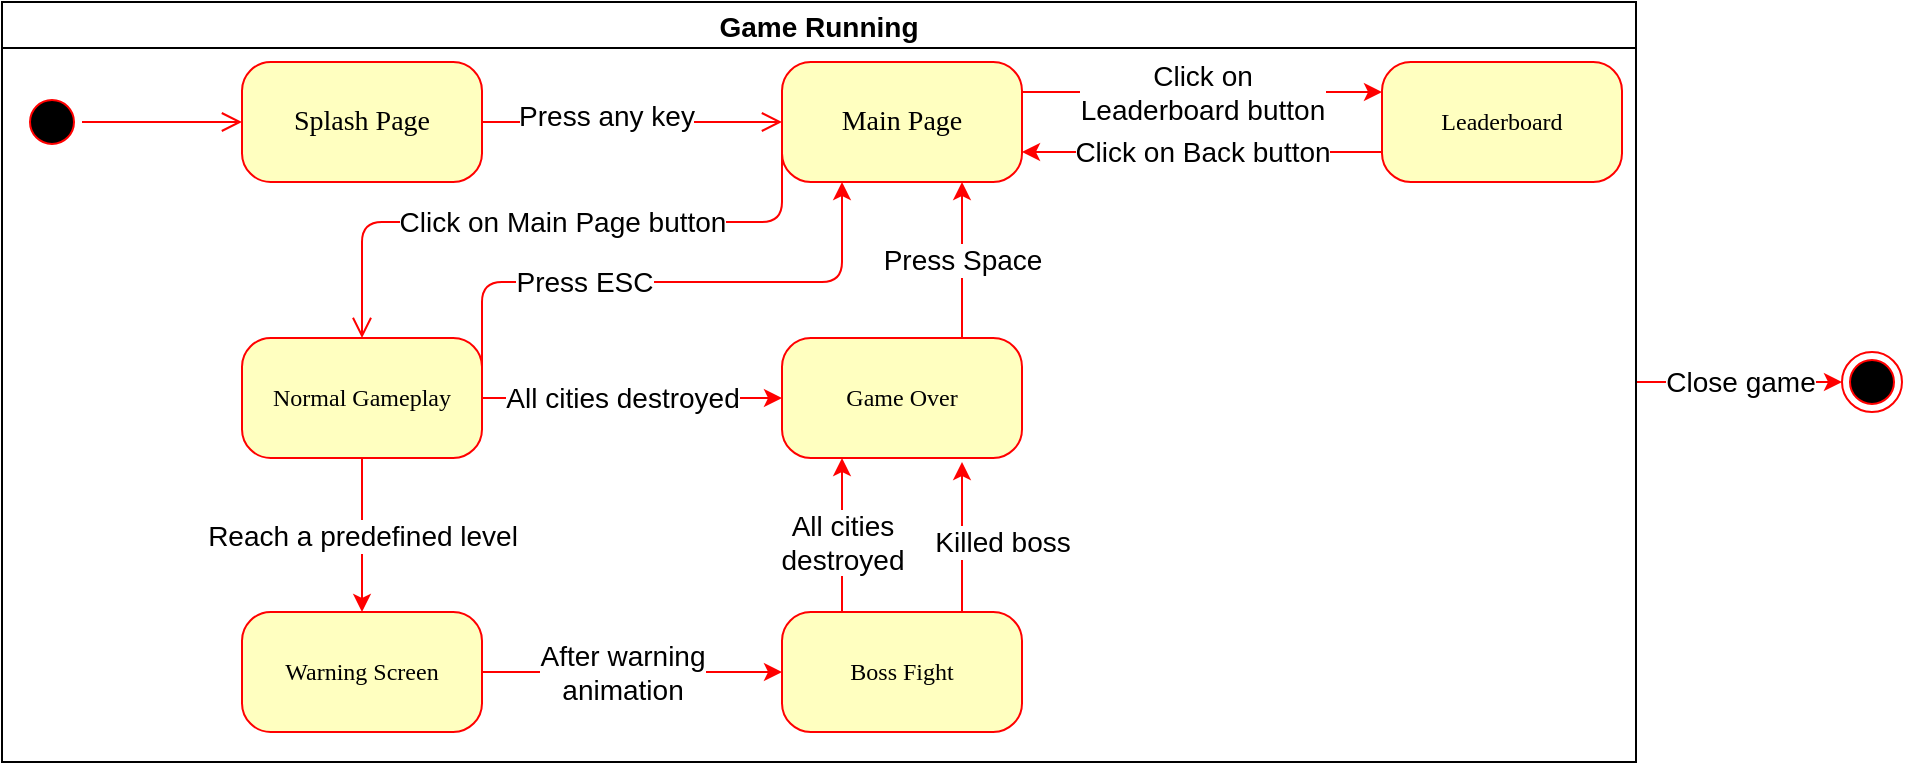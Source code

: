 <mxfile version="17.3.0" type="device"><diagram name="Page-1" id="58cdce13-f638-feb5-8d6f-7d28b1aa9fa0"><mxGraphModel dx="1412" dy="755" grid="1" gridSize="10" guides="1" tooltips="1" connect="1" arrows="1" fold="1" page="1" pageScale="1" pageWidth="1100" pageHeight="850" background="none" math="0" shadow="0"><root><mxCell id="0"/><mxCell id="1" parent="0"/><mxCell id="382b91b5511bd0f7-1" value="" style="ellipse;html=1;shape=startState;fillColor=#000000;strokeColor=#ff0000;rounded=1;shadow=0;comic=0;labelBackgroundColor=none;fontFamily=Verdana;fontSize=12;fontColor=#000000;align=center;direction=south;" parent="1" vertex="1"><mxGeometry x="130" y="135" width="30" height="30" as="geometry"/></mxCell><mxCell id="sndkGb12t0S8bTfZwj1y-13" style="edgeStyle=orthogonalEdgeStyle;rounded=1;orthogonalLoop=1;jettySize=auto;html=1;exitX=0;exitY=0.75;exitDx=0;exitDy=0;entryX=1;entryY=0.75;entryDx=0;entryDy=0;fontSize=14;strokeColor=#FF0000;" edge="1" parent="1" source="382b91b5511bd0f7-5" target="382b91b5511bd0f7-7"><mxGeometry relative="1" as="geometry"/></mxCell><mxCell id="sndkGb12t0S8bTfZwj1y-14" value="Click on Back button" style="edgeLabel;html=1;align=center;verticalAlign=middle;resizable=0;points=[];fontSize=14;" vertex="1" connectable="0" parent="sndkGb12t0S8bTfZwj1y-13"><mxGeometry x="0.278" y="-2" relative="1" as="geometry"><mxPoint x="25" y="2" as="offset"/></mxGeometry></mxCell><mxCell id="382b91b5511bd0f7-5" value="Leaderboard" style="rounded=1;whiteSpace=wrap;html=1;arcSize=24;fillColor=#ffffc0;strokeColor=#ff0000;shadow=0;comic=0;labelBackgroundColor=none;fontFamily=Verdana;fontSize=12;fontColor=#000000;align=center;" parent="1" vertex="1"><mxGeometry x="810" y="120" width="120" height="60" as="geometry"/></mxCell><mxCell id="382b91b5511bd0f7-6" value="&lt;font style=&quot;font-size: 14px&quot;&gt;Splash Page&lt;/font&gt;" style="rounded=1;whiteSpace=wrap;html=1;arcSize=24;fillColor=#ffffc0;strokeColor=#ff0000;shadow=0;comic=0;labelBackgroundColor=none;fontFamily=Verdana;fontSize=12;fontColor=#000000;align=center;" parent="1" vertex="1"><mxGeometry x="240" y="120" width="120" height="60" as="geometry"/></mxCell><mxCell id="3cde6dad864a17aa-3" style="edgeStyle=orthogonalEdgeStyle;html=1;exitX=0;exitY=0.75;entryX=0.5;entryY=0;labelBackgroundColor=none;endArrow=open;endSize=8;strokeColor=#ff0000;fontFamily=Verdana;fontSize=12;align=left;exitDx=0;exitDy=0;entryDx=0;entryDy=0;" parent="1" source="382b91b5511bd0f7-7" target="382b91b5511bd0f7-9" edge="1"><mxGeometry relative="1" as="geometry"><Array as="points"><mxPoint x="510" y="200"/><mxPoint x="300" y="200"/></Array></mxGeometry></mxCell><mxCell id="sndkGb12t0S8bTfZwj1y-6" value="Click on Main Page button" style="edgeLabel;html=1;align=center;verticalAlign=middle;resizable=0;points=[];fontSize=14;" vertex="1" connectable="0" parent="3cde6dad864a17aa-3"><mxGeometry x="-0.193" relative="1" as="geometry"><mxPoint x="-23" as="offset"/></mxGeometry></mxCell><mxCell id="sndkGb12t0S8bTfZwj1y-12" value="Click on &lt;br&gt;Leaderboard button" style="edgeStyle=orthogonalEdgeStyle;rounded=1;orthogonalLoop=1;jettySize=auto;html=1;exitX=1;exitY=0.25;exitDx=0;exitDy=0;entryX=0;entryY=0.25;entryDx=0;entryDy=0;fontSize=14;strokeColor=#FF0000;" edge="1" parent="1" source="382b91b5511bd0f7-7" target="382b91b5511bd0f7-5"><mxGeometry relative="1" as="geometry"/></mxCell><mxCell id="382b91b5511bd0f7-7" value="&lt;font style=&quot;font-size: 14px&quot;&gt;Main Page&lt;/font&gt;" style="rounded=1;whiteSpace=wrap;html=1;arcSize=24;fillColor=#ffffc0;strokeColor=#ff0000;shadow=0;comic=0;labelBackgroundColor=none;fontFamily=Verdana;fontSize=12;fontColor=#000000;align=center;" parent="1" vertex="1"><mxGeometry x="510" y="120" width="120" height="60" as="geometry"/></mxCell><mxCell id="sndkGb12t0S8bTfZwj1y-8" style="edgeStyle=orthogonalEdgeStyle;rounded=1;orthogonalLoop=1;jettySize=auto;html=1;exitX=1;exitY=0.25;exitDx=0;exitDy=0;entryX=0.25;entryY=1;entryDx=0;entryDy=0;fontSize=14;strokeColor=#FF0000;" edge="1" parent="1" source="382b91b5511bd0f7-9" target="382b91b5511bd0f7-7"><mxGeometry relative="1" as="geometry"><Array as="points"><mxPoint x="360" y="230"/><mxPoint x="540" y="230"/></Array></mxGeometry></mxCell><mxCell id="sndkGb12t0S8bTfZwj1y-9" value="Press ESC" style="edgeLabel;html=1;align=center;verticalAlign=middle;resizable=0;points=[];fontSize=14;" vertex="1" connectable="0" parent="sndkGb12t0S8bTfZwj1y-8"><mxGeometry x="-0.037" y="-4" relative="1" as="geometry"><mxPoint x="-38" y="-4" as="offset"/></mxGeometry></mxCell><mxCell id="sndkGb12t0S8bTfZwj1y-15" style="edgeStyle=orthogonalEdgeStyle;rounded=1;orthogonalLoop=1;jettySize=auto;html=1;exitX=1;exitY=0.5;exitDx=0;exitDy=0;entryX=0;entryY=0.5;entryDx=0;entryDy=0;fontSize=14;strokeColor=#FF0000;" edge="1" parent="1" source="382b91b5511bd0f7-9" target="382b91b5511bd0f7-10"><mxGeometry relative="1" as="geometry"/></mxCell><mxCell id="sndkGb12t0S8bTfZwj1y-16" value="All cities destroyed" style="edgeLabel;html=1;align=center;verticalAlign=middle;resizable=0;points=[];fontSize=14;" vertex="1" connectable="0" parent="sndkGb12t0S8bTfZwj1y-15"><mxGeometry x="0.267" y="-2" relative="1" as="geometry"><mxPoint x="-25" y="-2" as="offset"/></mxGeometry></mxCell><mxCell id="sndkGb12t0S8bTfZwj1y-17" value="Reach a predefined level" style="edgeStyle=orthogonalEdgeStyle;rounded=1;orthogonalLoop=1;jettySize=auto;html=1;exitX=0.5;exitY=1;exitDx=0;exitDy=0;entryX=0.5;entryY=0;entryDx=0;entryDy=0;fontSize=14;strokeColor=#FF0000;" edge="1" parent="1" source="382b91b5511bd0f7-9" target="sndkGb12t0S8bTfZwj1y-2"><mxGeometry relative="1" as="geometry"/></mxCell><mxCell id="382b91b5511bd0f7-9" value="Normal Gameplay" style="rounded=1;whiteSpace=wrap;html=1;arcSize=24;fillColor=#ffffc0;strokeColor=#ff0000;shadow=0;comic=0;labelBackgroundColor=none;fontFamily=Verdana;fontSize=12;fontColor=#000000;align=center;" parent="1" vertex="1"><mxGeometry x="240" y="258" width="120" height="60" as="geometry"/></mxCell><mxCell id="sndkGb12t0S8bTfZwj1y-11" value="Press Space" style="edgeStyle=orthogonalEdgeStyle;rounded=1;orthogonalLoop=1;jettySize=auto;html=1;exitX=0.75;exitY=0;exitDx=0;exitDy=0;entryX=0.75;entryY=1;entryDx=0;entryDy=0;fontSize=14;strokeColor=#FF0000;" edge="1" parent="1" source="382b91b5511bd0f7-10" target="382b91b5511bd0f7-7"><mxGeometry relative="1" as="geometry"/></mxCell><mxCell id="382b91b5511bd0f7-10" value="Game Over" style="rounded=1;whiteSpace=wrap;html=1;arcSize=24;fillColor=#ffffc0;strokeColor=#ff0000;shadow=0;comic=0;labelBackgroundColor=none;fontFamily=Verdana;fontSize=12;fontColor=#000000;align=center;" parent="1" vertex="1"><mxGeometry x="510" y="258" width="120" height="60" as="geometry"/></mxCell><mxCell id="2a3bc250acf0617d-9" style="edgeStyle=orthogonalEdgeStyle;html=1;labelBackgroundColor=none;endArrow=open;endSize=8;strokeColor=#ff0000;fontFamily=Verdana;fontSize=12;align=left;" parent="1" source="382b91b5511bd0f7-1" target="382b91b5511bd0f7-6" edge="1"><mxGeometry relative="1" as="geometry"/></mxCell><mxCell id="2a3bc250acf0617d-10" style="edgeStyle=orthogonalEdgeStyle;html=1;labelBackgroundColor=none;endArrow=open;endSize=8;strokeColor=#ff0000;fontFamily=Verdana;fontSize=12;align=left;entryX=0;entryY=0.5;" parent="1" source="382b91b5511bd0f7-6" target="382b91b5511bd0f7-7" edge="1"><mxGeometry relative="1" as="geometry"><Array as="points"><mxPoint x="500" y="150"/></Array></mxGeometry></mxCell><mxCell id="sndkGb12t0S8bTfZwj1y-5" value="Press any key" style="edgeLabel;html=1;align=center;verticalAlign=middle;resizable=0;points=[];fontSize=14;" vertex="1" connectable="0" parent="2a3bc250acf0617d-10"><mxGeometry x="-0.173" y="3" relative="1" as="geometry"><mxPoint as="offset"/></mxGeometry></mxCell><mxCell id="sndkGb12t0S8bTfZwj1y-18" style="edgeStyle=orthogonalEdgeStyle;rounded=1;orthogonalLoop=1;jettySize=auto;html=1;exitX=1;exitY=0.5;exitDx=0;exitDy=0;entryX=0;entryY=0.5;entryDx=0;entryDy=0;fontSize=14;strokeColor=#FF0000;" edge="1" parent="1" source="sndkGb12t0S8bTfZwj1y-2" target="sndkGb12t0S8bTfZwj1y-3"><mxGeometry relative="1" as="geometry"/></mxCell><mxCell id="sndkGb12t0S8bTfZwj1y-19" value="After warning &lt;br&gt;animation" style="edgeLabel;html=1;align=center;verticalAlign=middle;resizable=0;points=[];fontSize=14;" vertex="1" connectable="0" parent="sndkGb12t0S8bTfZwj1y-18"><mxGeometry x="0.307" relative="1" as="geometry"><mxPoint x="-28" as="offset"/></mxGeometry></mxCell><mxCell id="sndkGb12t0S8bTfZwj1y-2" value="Warning Screen" style="rounded=1;whiteSpace=wrap;html=1;arcSize=24;fillColor=#ffffc0;strokeColor=#ff0000;shadow=0;comic=0;labelBackgroundColor=none;fontFamily=Verdana;fontSize=12;fontColor=#000000;align=center;" vertex="1" parent="1"><mxGeometry x="240" y="395" width="120" height="60" as="geometry"/></mxCell><mxCell id="sndkGb12t0S8bTfZwj1y-21" style="edgeStyle=orthogonalEdgeStyle;rounded=1;orthogonalLoop=1;jettySize=auto;html=1;exitX=0.25;exitY=0;exitDx=0;exitDy=0;entryX=0.25;entryY=1;entryDx=0;entryDy=0;fontSize=14;strokeColor=#FF0000;" edge="1" parent="1" source="sndkGb12t0S8bTfZwj1y-3" target="382b91b5511bd0f7-10"><mxGeometry relative="1" as="geometry"/></mxCell><mxCell id="sndkGb12t0S8bTfZwj1y-22" value="All cities &lt;br&gt;destroyed" style="edgeLabel;html=1;align=center;verticalAlign=middle;resizable=0;points=[];fontSize=14;" vertex="1" connectable="0" parent="sndkGb12t0S8bTfZwj1y-21"><mxGeometry x="0.273" relative="1" as="geometry"><mxPoint y="14" as="offset"/></mxGeometry></mxCell><mxCell id="sndkGb12t0S8bTfZwj1y-23" value="Killed boss" style="edgeStyle=orthogonalEdgeStyle;rounded=1;orthogonalLoop=1;jettySize=auto;html=1;exitX=0.75;exitY=0;exitDx=0;exitDy=0;fontSize=14;strokeColor=#FF0000;" edge="1" parent="1" source="sndkGb12t0S8bTfZwj1y-3"><mxGeometry x="-0.067" y="-20" relative="1" as="geometry"><mxPoint x="600" y="320" as="targetPoint"/><mxPoint as="offset"/></mxGeometry></mxCell><mxCell id="sndkGb12t0S8bTfZwj1y-3" value="Boss Fight" style="rounded=1;whiteSpace=wrap;html=1;arcSize=24;fillColor=#ffffc0;strokeColor=#ff0000;shadow=0;comic=0;labelBackgroundColor=none;fontFamily=Verdana;fontSize=12;fontColor=#000000;align=center;" vertex="1" parent="1"><mxGeometry x="510" y="395" width="120" height="60" as="geometry"/></mxCell><mxCell id="sndkGb12t0S8bTfZwj1y-10" value="" style="ellipse;html=1;shape=endState;fillColor=#000000;strokeColor=#ff0000;rounded=1;shadow=0;comic=0;labelBackgroundColor=none;fontFamily=Verdana;fontSize=12;fontColor=#000000;align=center;" vertex="1" parent="1"><mxGeometry x="1040" y="265" width="30" height="30" as="geometry"/></mxCell><mxCell id="sndkGb12t0S8bTfZwj1y-27" value="Close game" style="edgeStyle=orthogonalEdgeStyle;rounded=1;orthogonalLoop=1;jettySize=auto;html=1;exitX=1;exitY=0.5;exitDx=0;exitDy=0;fontSize=14;strokeColor=#FF0000;" edge="1" parent="1" source="sndkGb12t0S8bTfZwj1y-26" target="sndkGb12t0S8bTfZwj1y-10"><mxGeometry relative="1" as="geometry"/></mxCell><mxCell id="sndkGb12t0S8bTfZwj1y-26" value="Game Running" style="swimlane;fontSize=14;" vertex="1" parent="1"><mxGeometry x="120" y="90" width="817" height="380" as="geometry"/></mxCell></root></mxGraphModel></diagram></mxfile>